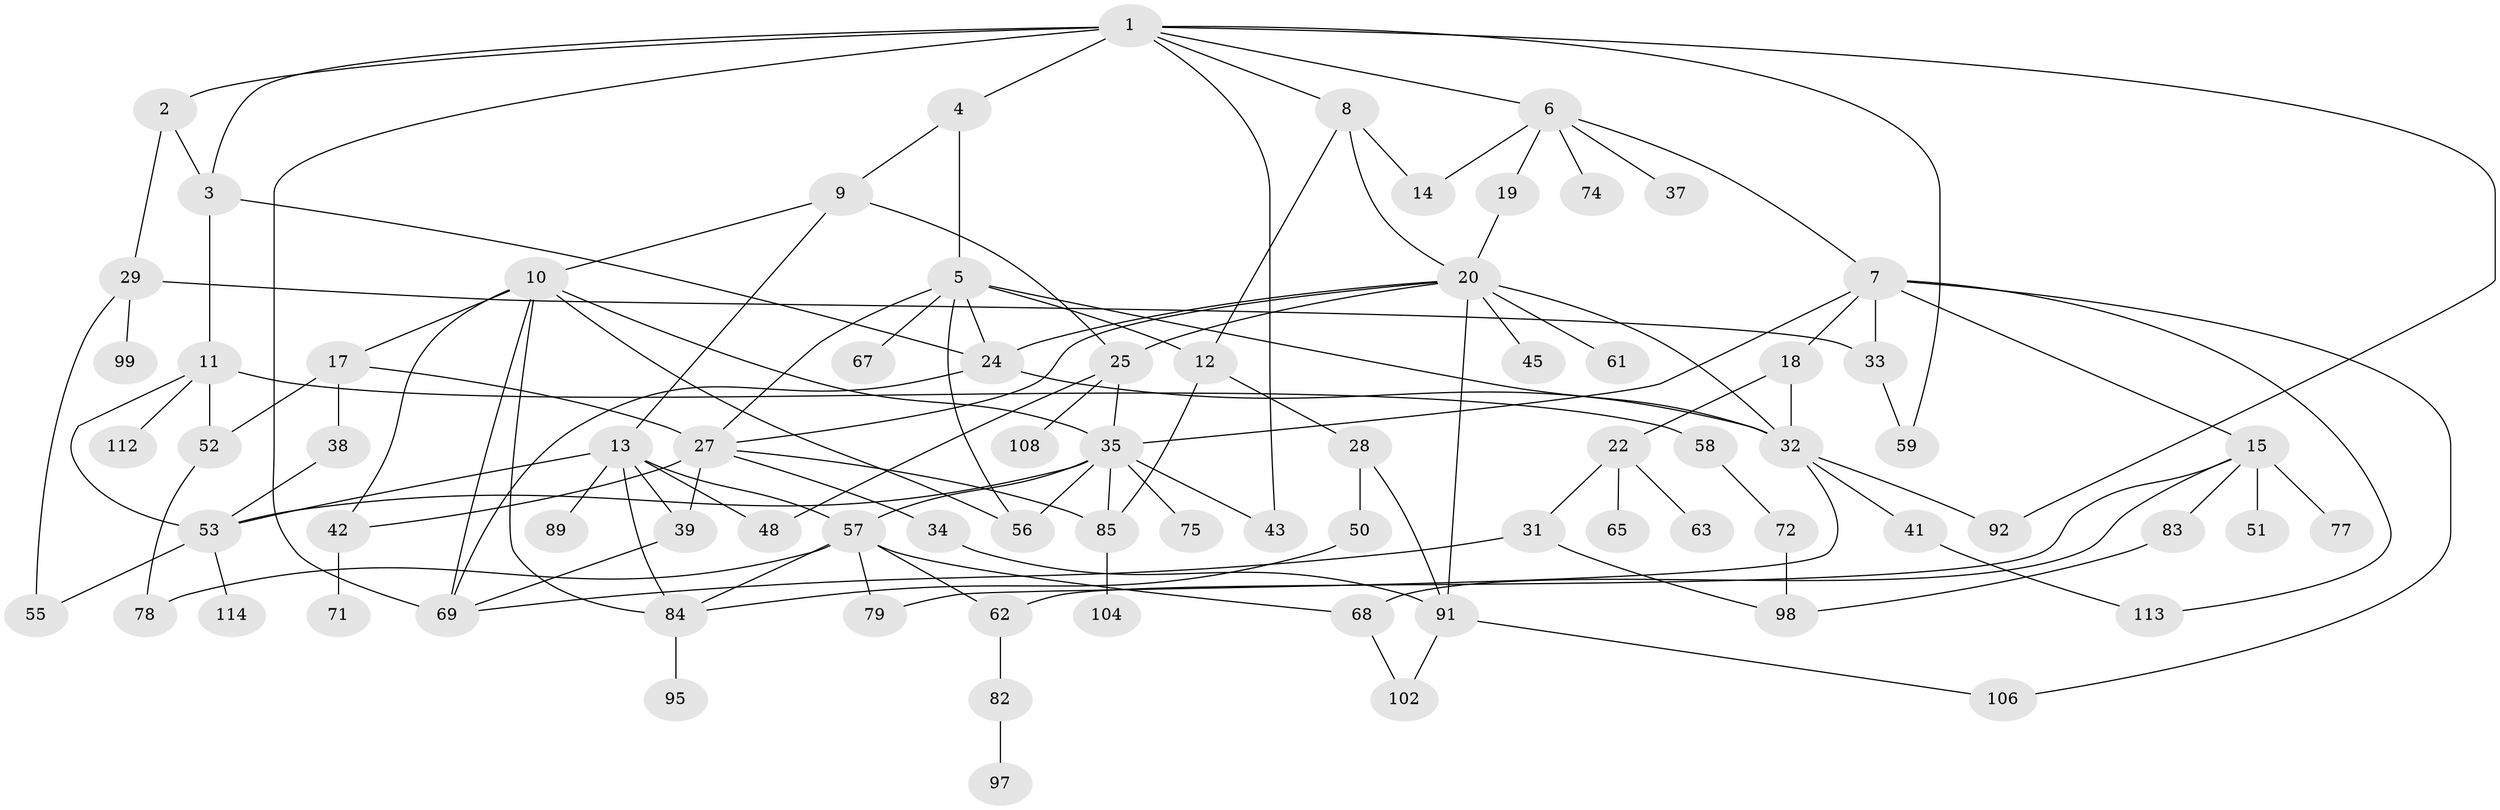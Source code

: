 // Generated by graph-tools (version 1.1) at 2025/23/03/03/25 07:23:35]
// undirected, 79 vertices, 127 edges
graph export_dot {
graph [start="1"]
  node [color=gray90,style=filled];
  1 [super="+40"];
  2 [super="+47"];
  3;
  4;
  5 [super="+76"];
  6 [super="+36"];
  7 [super="+16"];
  8;
  9;
  10 [super="+60"];
  11 [super="+21"];
  12;
  13 [super="+90"];
  14 [super="+110"];
  15 [super="+23"];
  17 [super="+93"];
  18;
  19;
  20 [super="+30"];
  22 [super="+49"];
  24 [super="+26"];
  25 [super="+66"];
  27 [super="+54"];
  28;
  29 [super="+70"];
  31 [super="+107"];
  32 [super="+44"];
  33;
  34;
  35 [super="+64"];
  37;
  38;
  39 [super="+46"];
  41;
  42;
  43;
  45;
  48;
  50 [super="+73"];
  51;
  52;
  53 [super="+88"];
  55;
  56 [super="+109"];
  57 [super="+100"];
  58 [super="+105"];
  59;
  61;
  62;
  63;
  65 [super="+81"];
  67;
  68 [super="+80"];
  69 [super="+87"];
  71 [super="+86"];
  72;
  74;
  75;
  77;
  78;
  79;
  82;
  83 [super="+103"];
  84 [super="+96"];
  85 [super="+101"];
  89;
  91 [super="+94"];
  92;
  95;
  97;
  98;
  99;
  102 [super="+111"];
  104;
  106;
  108;
  112;
  113;
  114;
  1 -- 2 [weight=2];
  1 -- 3;
  1 -- 4;
  1 -- 6;
  1 -- 8;
  1 -- 43;
  1 -- 92;
  1 -- 59;
  1 -- 69;
  2 -- 29;
  2 -- 3;
  3 -- 11;
  3 -- 24;
  4 -- 5;
  4 -- 9;
  5 -- 24;
  5 -- 67;
  5 -- 32;
  5 -- 56;
  5 -- 27;
  5 -- 12;
  6 -- 7;
  6 -- 19;
  6 -- 74;
  6 -- 37;
  6 -- 14;
  7 -- 15;
  7 -- 33;
  7 -- 18;
  7 -- 113;
  7 -- 106;
  7 -- 35;
  8 -- 12;
  8 -- 14;
  8 -- 20;
  9 -- 10;
  9 -- 13;
  9 -- 25;
  10 -- 17;
  10 -- 42;
  10 -- 56;
  10 -- 35;
  10 -- 84;
  10 -- 69;
  11 -- 52;
  11 -- 58;
  11 -- 53;
  11 -- 112;
  12 -- 28;
  12 -- 85;
  13 -- 57;
  13 -- 89;
  13 -- 48;
  13 -- 53;
  13 -- 84;
  13 -- 39;
  15 -- 77;
  15 -- 62;
  15 -- 51;
  15 -- 83;
  15 -- 68;
  17 -- 38;
  17 -- 52;
  17 -- 27;
  18 -- 22;
  18 -- 32;
  19 -- 20;
  20 -- 25;
  20 -- 27;
  20 -- 32;
  20 -- 91;
  20 -- 24;
  20 -- 45;
  20 -- 61;
  22 -- 31;
  22 -- 65;
  22 -- 63;
  24 -- 32;
  24 -- 69;
  25 -- 35;
  25 -- 48;
  25 -- 108;
  27 -- 34;
  27 -- 39;
  27 -- 42;
  27 -- 85;
  28 -- 50;
  28 -- 91;
  29 -- 55;
  29 -- 33;
  29 -- 99;
  31 -- 98;
  31 -- 69;
  32 -- 41;
  32 -- 92;
  32 -- 79;
  33 -- 59;
  34 -- 91;
  35 -- 56;
  35 -- 75;
  35 -- 85;
  35 -- 57;
  35 -- 43;
  35 -- 53;
  38 -- 53;
  39 -- 69;
  41 -- 113;
  42 -- 71;
  50 -- 84;
  52 -- 78;
  53 -- 114;
  53 -- 55;
  57 -- 62;
  57 -- 84;
  57 -- 68;
  57 -- 79;
  57 -- 78;
  58 -- 72;
  62 -- 82;
  68 -- 102;
  72 -- 98;
  82 -- 97;
  83 -- 98;
  84 -- 95;
  85 -- 104;
  91 -- 102;
  91 -- 106;
}
